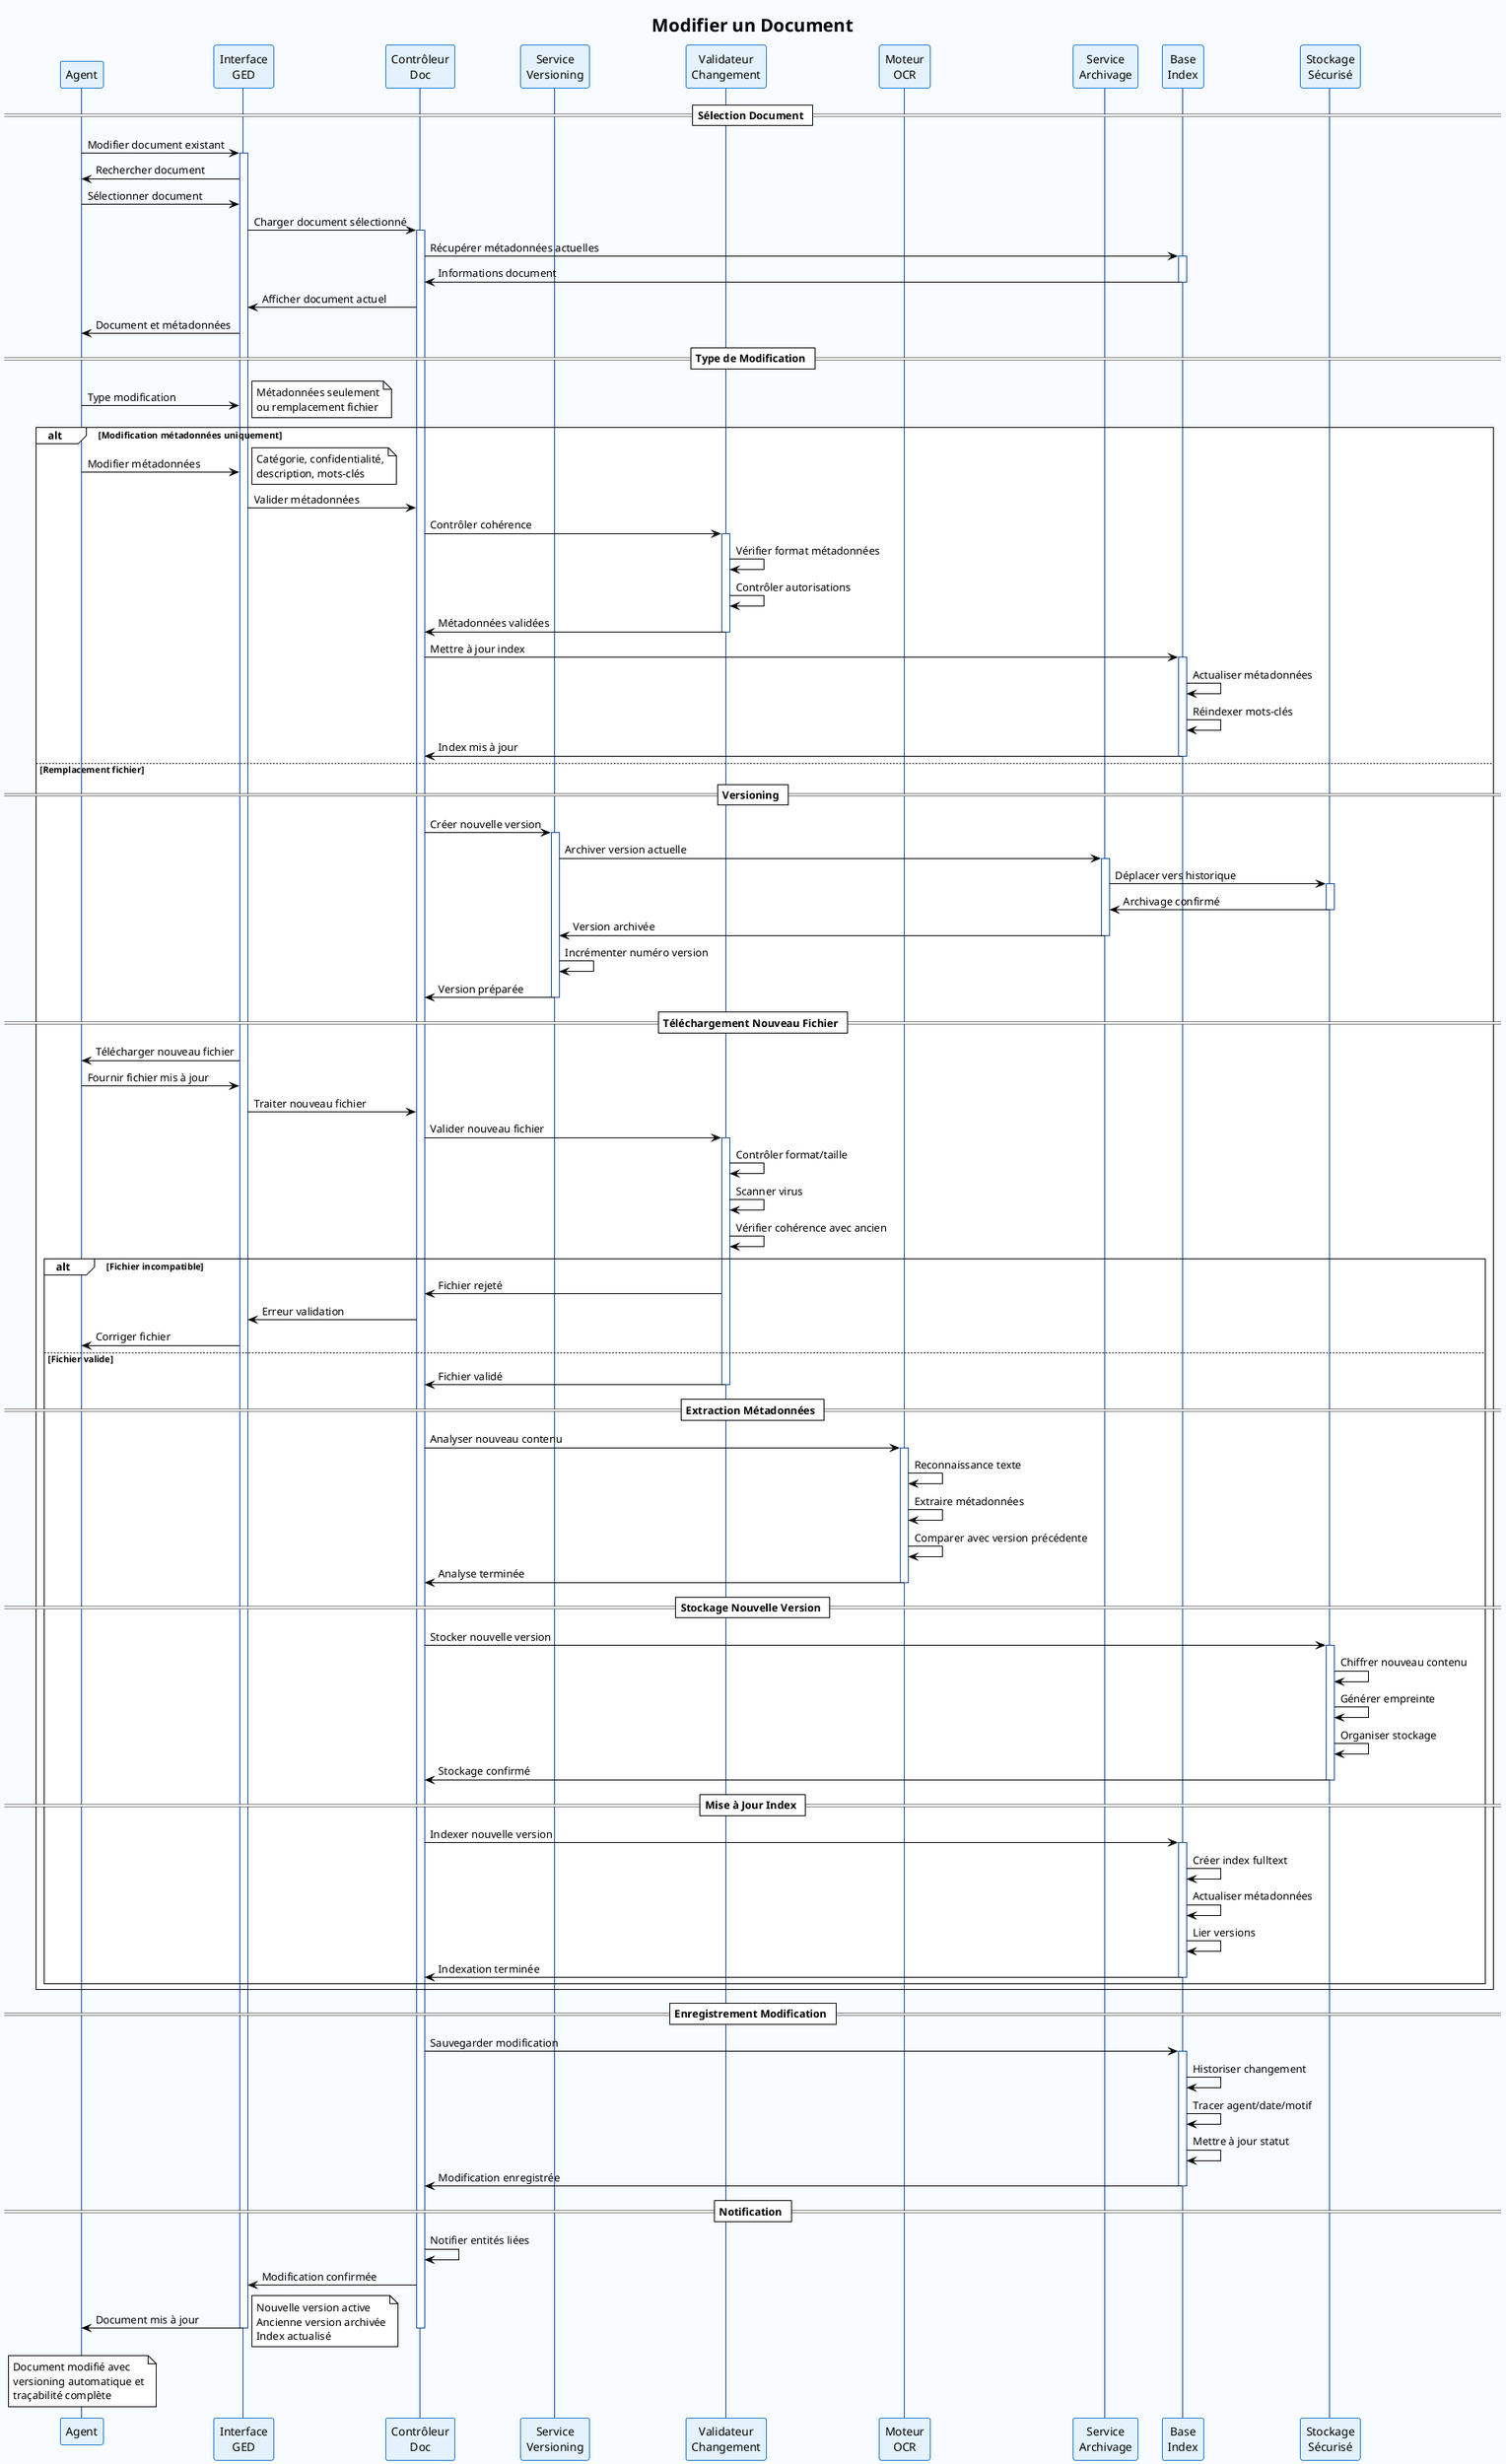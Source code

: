 @startuml Sequence_ModifierDocument
!theme plain
skinparam backgroundColor #F8FBFF
skinparam sequence {
    ActorBorderColor #1976D2
    LifeLineBorderColor #0D47A1
    ParticipantBorderColor #1976D2
    ParticipantBackgroundColor #E3F2FD
    MessageTextSize 8
    NoteTextSize 7
}

title Modifier un Document

participant "Agent" as agent
participant "Interface\nGED" as ui
participant "Contrôleur\nDoc" as ctrl
participant "Service\nVersioning" as version
participant "Validateur\nChangement" as valid
participant "Moteur\nOCR" as ocr
participant "Service\nArchivage" as arch
participant "Base\nIndex" as index
participant "Stockage\nSécurisé" as stock

== Sélection Document ==
agent -> ui : Modifier document existant
activate ui
ui -> agent : Rechercher document
agent -> ui : Sélectionner document
ui -> ctrl : Charger document sélectionné
activate ctrl
ctrl -> index : Récupérer métadonnées actuelles
activate index
index -> ctrl : Informations document
deactivate index
ctrl -> ui : Afficher document actuel
ui -> agent : Document et métadonnées

== Type de Modification ==
agent -> ui : Type modification
note right : Métadonnées seulement\nou remplacement fichier

alt Modification métadonnées uniquement
    agent -> ui : Modifier métadonnées
    note right : Catégorie, confidentialité,\ndescription, mots-clés
    
    ui -> ctrl : Valider métadonnées
    ctrl -> valid : Contrôler cohérence
    activate valid
    valid -> valid : Vérifier format métadonnées
    valid -> valid : Contrôler autorisations
    valid -> ctrl : Métadonnées validées
    deactivate valid
    
    ctrl -> index : Mettre à jour index
    activate index
    index -> index : Actualiser métadonnées
    index -> index : Réindexer mots-clés
    index -> ctrl : Index mis à jour
    deactivate index

else Remplacement fichier
    == Versioning ==
    ctrl -> version : Créer nouvelle version
    activate version
    version -> arch : Archiver version actuelle
    activate arch
    arch -> stock : Déplacer vers historique
    activate stock
    stock -> arch : Archivage confirmé
    deactivate stock
    arch -> version : Version archivée
    deactivate arch
    
    version -> version : Incrémenter numéro version
    version -> ctrl : Version préparée
    deactivate version
    
    == Téléchargement Nouveau Fichier ==
    ui -> agent : Télécharger nouveau fichier
    agent -> ui : Fournir fichier mis à jour
    ui -> ctrl : Traiter nouveau fichier
    
    ctrl -> valid : Valider nouveau fichier
    activate valid
    valid -> valid : Contrôler format/taille
    valid -> valid : Scanner virus
    valid -> valid : Vérifier cohérence avec ancien
    
    alt Fichier incompatible
        valid -> ctrl : Fichier rejeté
        ctrl -> ui : Erreur validation
        ui -> agent : Corriger fichier
    else Fichier valide
        valid -> ctrl : Fichier validé
        deactivate valid
        
        == Extraction Métadonnées ==
        ctrl -> ocr : Analyser nouveau contenu
        activate ocr
        ocr -> ocr : Reconnaissance texte
        ocr -> ocr : Extraire métadonnées
        ocr -> ocr : Comparer avec version précédente
        ocr -> ctrl : Analyse terminée
        deactivate ocr
        
        == Stockage Nouvelle Version ==
        ctrl -> stock : Stocker nouvelle version
        activate stock
        stock -> stock : Chiffrer nouveau contenu
        stock -> stock : Générer empreinte
        stock -> stock : Organiser stockage
        stock -> ctrl : Stockage confirmé
        deactivate stock
        
        == Mise à Jour Index ==
        ctrl -> index : Indexer nouvelle version
        activate index
        index -> index : Créer index fulltext
        index -> index : Actualiser métadonnées
        index -> index : Lier versions
        index -> ctrl : Indexation terminée
        deactivate index
    end
end

== Enregistrement Modification ==
ctrl -> index : Sauvegarder modification
activate index
index -> index : Historiser changement
index -> index : Tracer agent/date/motif
index -> index : Mettre à jour statut
index -> ctrl : Modification enregistrée
deactivate index

== Notification ==
ctrl -> ctrl : Notifier entités liées
ctrl -> ui : Modification confirmée
ui -> agent : Document mis à jour
note right : Nouvelle version active\nAncienne version archivée\nIndex actualisé

deactivate ctrl
deactivate ui

note over agent : Document modifié avec\nversioning automatique et\ntraçabilité complète

@enduml
